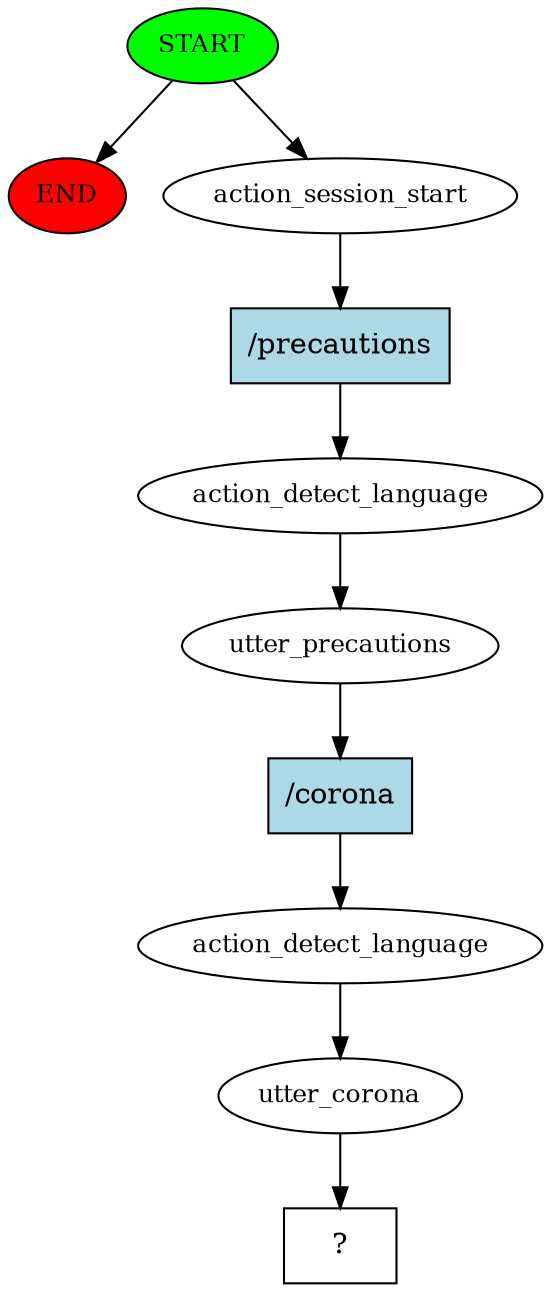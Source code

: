 digraph  {
0 [class="start active", fillcolor=green, fontsize=12, label=START, style=filled];
"-1" [class=end, fillcolor=red, fontsize=12, label=END, style=filled];
1 [class=active, fontsize=12, label=action_session_start];
2 [class=active, fontsize=12, label=action_detect_language];
3 [class=active, fontsize=12, label=utter_precautions];
4 [class=active, fontsize=12, label=action_detect_language];
5 [class=active, fontsize=12, label=utter_corona];
6 [class="intent dashed active", label="  ?  ", shape=rect];
7 [class="intent active", fillcolor=lightblue, label="/precautions", shape=rect, style=filled];
8 [class="intent active", fillcolor=lightblue, label="/corona", shape=rect, style=filled];
0 -> "-1"  [class="", key=NONE, label=""];
0 -> 1  [class=active, key=NONE, label=""];
1 -> 7  [class=active, key=0];
2 -> 3  [class=active, key=NONE, label=""];
3 -> 8  [class=active, key=0];
4 -> 5  [class=active, key=NONE, label=""];
5 -> 6  [class=active, key=NONE, label=""];
7 -> 2  [class=active, key=0];
8 -> 4  [class=active, key=0];
}
